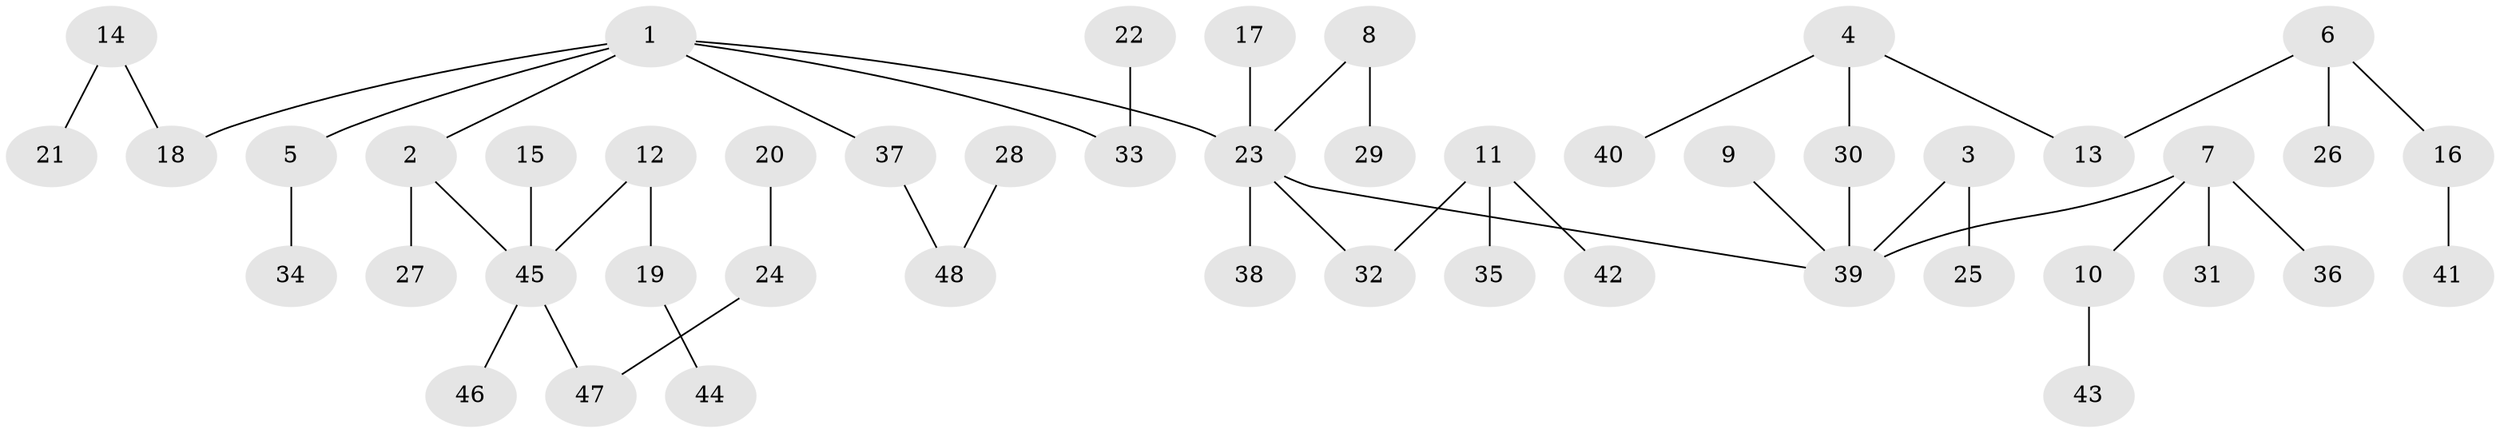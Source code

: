 // original degree distribution, {6: 0.021052631578947368, 7: 0.021052631578947368, 5: 0.010526315789473684, 4: 0.021052631578947368, 1: 0.45263157894736844, 3: 0.16842105263157894, 2: 0.30526315789473685}
// Generated by graph-tools (version 1.1) at 2025/02/03/09/25 03:02:19]
// undirected, 48 vertices, 47 edges
graph export_dot {
graph [start="1"]
  node [color=gray90,style=filled];
  1;
  2;
  3;
  4;
  5;
  6;
  7;
  8;
  9;
  10;
  11;
  12;
  13;
  14;
  15;
  16;
  17;
  18;
  19;
  20;
  21;
  22;
  23;
  24;
  25;
  26;
  27;
  28;
  29;
  30;
  31;
  32;
  33;
  34;
  35;
  36;
  37;
  38;
  39;
  40;
  41;
  42;
  43;
  44;
  45;
  46;
  47;
  48;
  1 -- 2 [weight=1.0];
  1 -- 5 [weight=1.0];
  1 -- 18 [weight=1.0];
  1 -- 23 [weight=1.0];
  1 -- 33 [weight=1.0];
  1 -- 37 [weight=1.0];
  2 -- 27 [weight=1.0];
  2 -- 45 [weight=1.0];
  3 -- 25 [weight=1.0];
  3 -- 39 [weight=1.0];
  4 -- 13 [weight=1.0];
  4 -- 30 [weight=1.0];
  4 -- 40 [weight=1.0];
  5 -- 34 [weight=1.0];
  6 -- 13 [weight=1.0];
  6 -- 16 [weight=1.0];
  6 -- 26 [weight=1.0];
  7 -- 10 [weight=1.0];
  7 -- 31 [weight=1.0];
  7 -- 36 [weight=1.0];
  7 -- 39 [weight=1.0];
  8 -- 23 [weight=1.0];
  8 -- 29 [weight=1.0];
  9 -- 39 [weight=1.0];
  10 -- 43 [weight=1.0];
  11 -- 32 [weight=1.0];
  11 -- 35 [weight=1.0];
  11 -- 42 [weight=1.0];
  12 -- 19 [weight=1.0];
  12 -- 45 [weight=1.0];
  14 -- 18 [weight=1.0];
  14 -- 21 [weight=1.0];
  15 -- 45 [weight=1.0];
  16 -- 41 [weight=1.0];
  17 -- 23 [weight=1.0];
  19 -- 44 [weight=1.0];
  20 -- 24 [weight=1.0];
  22 -- 33 [weight=1.0];
  23 -- 32 [weight=1.0];
  23 -- 38 [weight=1.0];
  23 -- 39 [weight=1.0];
  24 -- 47 [weight=1.0];
  28 -- 48 [weight=1.0];
  30 -- 39 [weight=1.0];
  37 -- 48 [weight=1.0];
  45 -- 46 [weight=1.0];
  45 -- 47 [weight=1.0];
}
